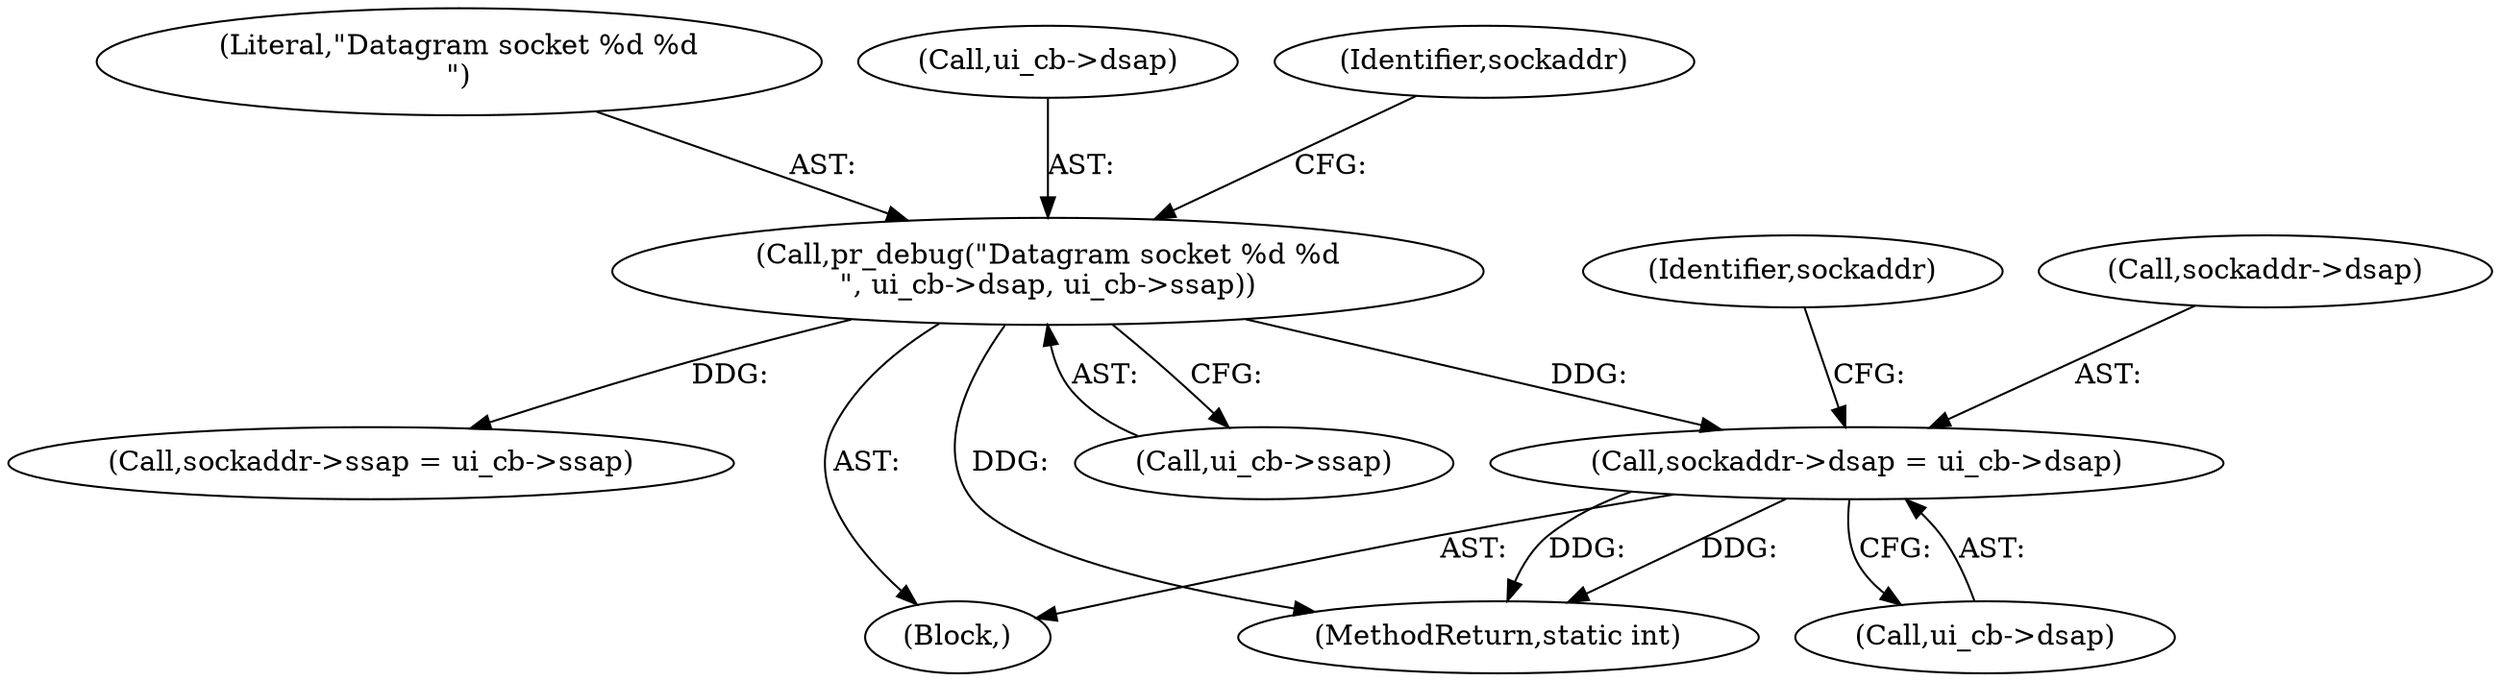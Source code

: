 digraph "0_linux_d26d6504f23e803824e8ebd14e52d4fc0a0b09cb@pointer" {
"1000288" [label="(Call,sockaddr->dsap = ui_cb->dsap)"];
"1000264" [label="(Call,pr_debug(\"Datagram socket %d %d\n\", ui_cb->dsap, ui_cb->ssap))"];
"1000360" [label="(MethodReturn,static int)"];
"1000265" [label="(Literal,\"Datagram socket %d %d\n\")"];
"1000244" [label="(Block,)"];
"1000266" [label="(Call,ui_cb->dsap)"];
"1000292" [label="(Call,ui_cb->dsap)"];
"1000273" [label="(Identifier,sockaddr)"];
"1000288" [label="(Call,sockaddr->dsap = ui_cb->dsap)"];
"1000264" [label="(Call,pr_debug(\"Datagram socket %d %d\n\", ui_cb->dsap, ui_cb->ssap))"];
"1000269" [label="(Call,ui_cb->ssap)"];
"1000297" [label="(Identifier,sockaddr)"];
"1000289" [label="(Call,sockaddr->dsap)"];
"1000295" [label="(Call,sockaddr->ssap = ui_cb->ssap)"];
"1000288" -> "1000244"  [label="AST: "];
"1000288" -> "1000292"  [label="CFG: "];
"1000289" -> "1000288"  [label="AST: "];
"1000292" -> "1000288"  [label="AST: "];
"1000297" -> "1000288"  [label="CFG: "];
"1000288" -> "1000360"  [label="DDG: "];
"1000288" -> "1000360"  [label="DDG: "];
"1000264" -> "1000288"  [label="DDG: "];
"1000264" -> "1000244"  [label="AST: "];
"1000264" -> "1000269"  [label="CFG: "];
"1000265" -> "1000264"  [label="AST: "];
"1000266" -> "1000264"  [label="AST: "];
"1000269" -> "1000264"  [label="AST: "];
"1000273" -> "1000264"  [label="CFG: "];
"1000264" -> "1000360"  [label="DDG: "];
"1000264" -> "1000295"  [label="DDG: "];
}
